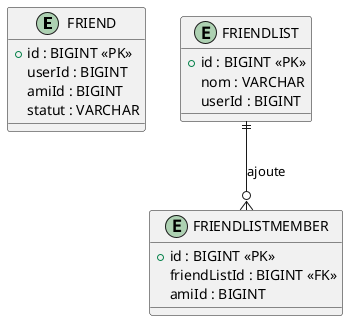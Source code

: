 @startuml friend_service_mld

entity "FRIEND" as Friend {
  + id : BIGINT <<PK>>
  userId : BIGINT
  amiId : BIGINT
  statut : VARCHAR
}

entity "FRIENDLIST" as FriendList {
  + id : BIGINT <<PK>>
  nom : VARCHAR
  userId : BIGINT
}

entity "FRIENDLISTMEMBER" as FriendListMember {
  + id : BIGINT <<PK>>
  friendListId : BIGINT <<FK>>
  amiId : BIGINT
}

FriendList ||--o{ FriendListMember : ajoute

@enduml
